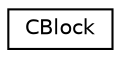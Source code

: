 digraph "Graphical Class Hierarchy"
{
  edge [fontname="Helvetica",fontsize="10",labelfontname="Helvetica",labelfontsize="10"];
  node [fontname="Helvetica",fontsize="10",shape=record];
  rankdir="LR";
  Node1 [label="CBlock",height=0.2,width=0.4,color="black", fillcolor="white", style="filled",URL="$class_c_block.html"];
}
